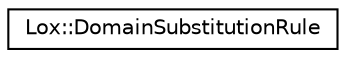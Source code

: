 digraph "Graphical Class Hierarchy"
{
  edge [fontname="Helvetica",fontsize="10",labelfontname="Helvetica",labelfontsize="10"];
  node [fontname="Helvetica",fontsize="10",shape=record];
  rankdir="LR";
  Node0 [label="Lox::DomainSubstitutionRule",height=0.2,width=0.4,color="black", fillcolor="white", style="filled",URL="$structaworx_1_1lib_1_1lox_1_1Lox_1_1DomainSubstitutionRule.html",tooltip="Domain stubstitution rules. "];
}
